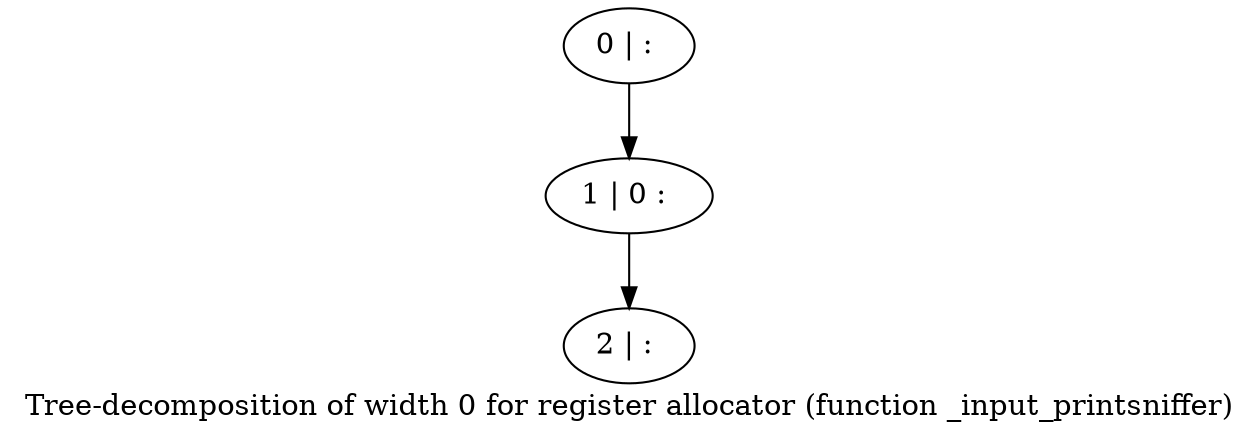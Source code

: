 digraph G {
graph [label="Tree-decomposition of width 0 for register allocator (function _input_printsniffer)"]
0[label="0 | : "];
1[label="1 | 0 : "];
2[label="2 | : "];
0->1 ;
1->2 ;
}

